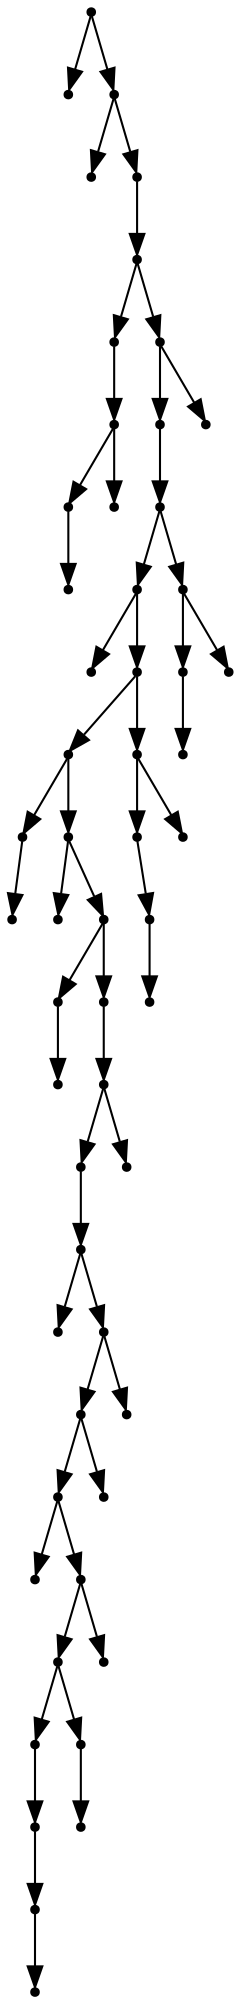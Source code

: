 digraph {
  55 [shape=point];
  0 [shape=point];
  54 [shape=point];
  1 [shape=point];
  53 [shape=point];
  52 [shape=point];
  6 [shape=point];
  5 [shape=point];
  3 [shape=point];
  2 [shape=point];
  4 [shape=point];
  51 [shape=point];
  49 [shape=point];
  48 [shape=point];
  43 [shape=point];
  7 [shape=point];
  42 [shape=point];
  36 [shape=point];
  9 [shape=point];
  8 [shape=point];
  35 [shape=point];
  10 [shape=point];
  34 [shape=point];
  12 [shape=point];
  11 [shape=point];
  33 [shape=point];
  32 [shape=point];
  30 [shape=point];
  29 [shape=point];
  13 [shape=point];
  28 [shape=point];
  26 [shape=point];
  24 [shape=point];
  14 [shape=point];
  23 [shape=point];
  21 [shape=point];
  18 [shape=point];
  17 [shape=point];
  16 [shape=point];
  15 [shape=point];
  20 [shape=point];
  19 [shape=point];
  22 [shape=point];
  25 [shape=point];
  27 [shape=point];
  31 [shape=point];
  41 [shape=point];
  39 [shape=point];
  38 [shape=point];
  37 [shape=point];
  40 [shape=point];
  47 [shape=point];
  45 [shape=point];
  44 [shape=point];
  46 [shape=point];
  50 [shape=point];
55 -> 0;
55 -> 54;
54 -> 1;
54 -> 53;
53 -> 52;
52 -> 6;
6 -> 5;
5 -> 3;
3 -> 2;
5 -> 4;
52 -> 51;
51 -> 49;
49 -> 48;
48 -> 43;
43 -> 7;
43 -> 42;
42 -> 36;
36 -> 9;
9 -> 8;
36 -> 35;
35 -> 10;
35 -> 34;
34 -> 12;
12 -> 11;
34 -> 33;
33 -> 32;
32 -> 30;
30 -> 29;
29 -> 13;
29 -> 28;
28 -> 26;
26 -> 24;
24 -> 14;
24 -> 23;
23 -> 21;
21 -> 18;
18 -> 17;
17 -> 16;
16 -> 15;
21 -> 20;
20 -> 19;
23 -> 22;
26 -> 25;
28 -> 27;
32 -> 31;
42 -> 41;
41 -> 39;
39 -> 38;
38 -> 37;
41 -> 40;
48 -> 47;
47 -> 45;
45 -> 44;
47 -> 46;
51 -> 50;
}
